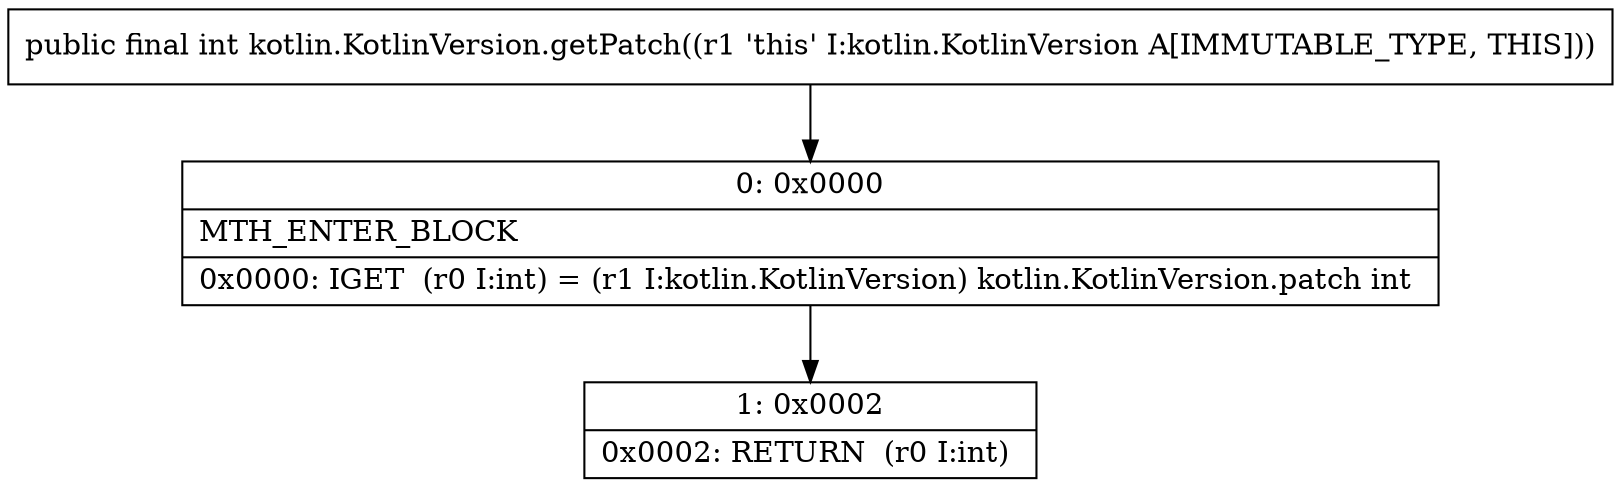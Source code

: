 digraph "CFG forkotlin.KotlinVersion.getPatch()I" {
Node_0 [shape=record,label="{0\:\ 0x0000|MTH_ENTER_BLOCK\l|0x0000: IGET  (r0 I:int) = (r1 I:kotlin.KotlinVersion) kotlin.KotlinVersion.patch int \l}"];
Node_1 [shape=record,label="{1\:\ 0x0002|0x0002: RETURN  (r0 I:int) \l}"];
MethodNode[shape=record,label="{public final int kotlin.KotlinVersion.getPatch((r1 'this' I:kotlin.KotlinVersion A[IMMUTABLE_TYPE, THIS])) }"];
MethodNode -> Node_0;
Node_0 -> Node_1;
}

